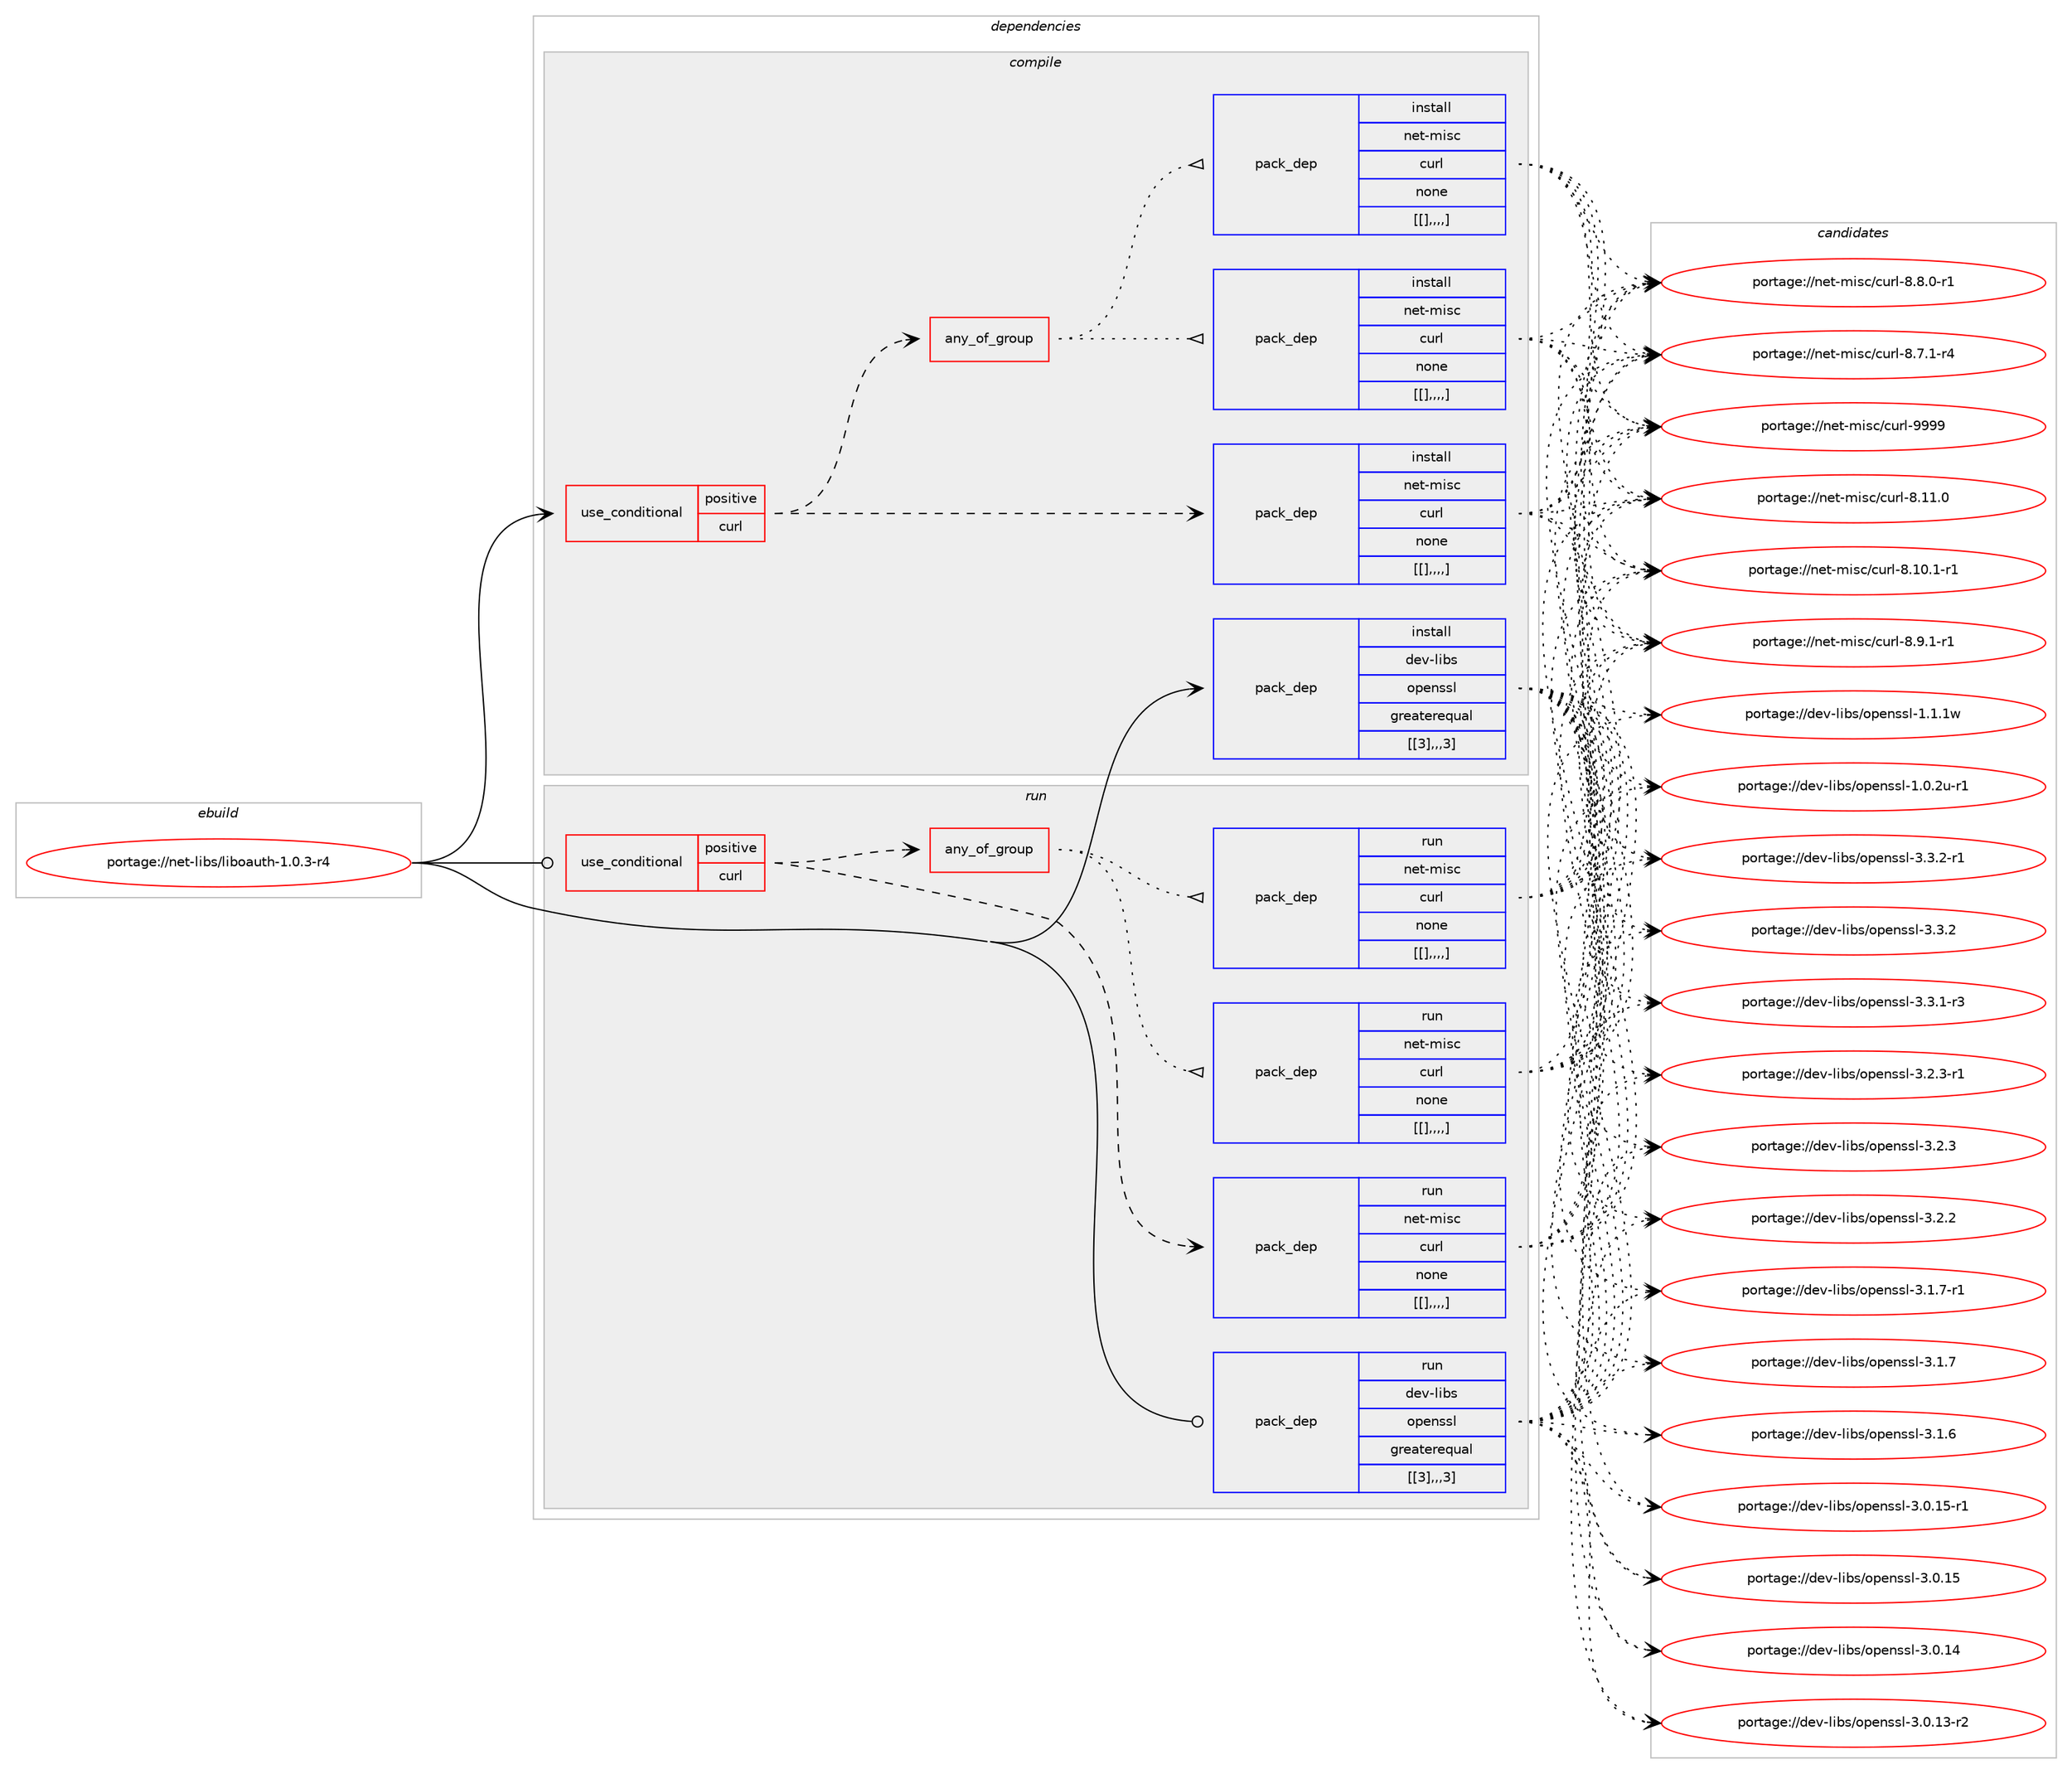 digraph prolog {

# *************
# Graph options
# *************

newrank=true;
concentrate=true;
compound=true;
graph [rankdir=LR,fontname=Helvetica,fontsize=10,ranksep=1.5];#, ranksep=2.5, nodesep=0.2];
edge  [arrowhead=vee];
node  [fontname=Helvetica,fontsize=10];

# **********
# The ebuild
# **********

subgraph cluster_leftcol {
color=gray;
label=<<i>ebuild</i>>;
id [label="portage://net-libs/liboauth-1.0.3-r4", color=red, width=4, href="../net-libs/liboauth-1.0.3-r4.svg"];
}

# ****************
# The dependencies
# ****************

subgraph cluster_midcol {
color=gray;
label=<<i>dependencies</i>>;
subgraph cluster_compile {
fillcolor="#eeeeee";
style=filled;
label=<<i>compile</i>>;
subgraph cond6 {
dependency21 [label=<<TABLE BORDER="0" CELLBORDER="1" CELLSPACING="0" CELLPADDING="4"><TR><TD ROWSPAN="3" CELLPADDING="10">use_conditional</TD></TR><TR><TD>positive</TD></TR><TR><TD>curl</TD></TR></TABLE>>, shape=none, color=red];
subgraph pack15 {
dependency22 [label=<<TABLE BORDER="0" CELLBORDER="1" CELLSPACING="0" CELLPADDING="4" WIDTH="220"><TR><TD ROWSPAN="6" CELLPADDING="30">pack_dep</TD></TR><TR><TD WIDTH="110">install</TD></TR><TR><TD>net-misc</TD></TR><TR><TD>curl</TD></TR><TR><TD>none</TD></TR><TR><TD>[[],,,,]</TD></TR></TABLE>>, shape=none, color=blue];
}
dependency21:e -> dependency22:w [weight=20,style="dashed",arrowhead="vee"];
subgraph any2 {
dependency70 [label=<<TABLE BORDER="0" CELLBORDER="1" CELLSPACING="0" CELLPADDING="4"><TR><TD CELLPADDING="10">any_of_group</TD></TR></TABLE>>, shape=none, color=red];subgraph pack77 {
dependency103 [label=<<TABLE BORDER="0" CELLBORDER="1" CELLSPACING="0" CELLPADDING="4" WIDTH="220"><TR><TD ROWSPAN="6" CELLPADDING="30">pack_dep</TD></TR><TR><TD WIDTH="110">install</TD></TR><TR><TD>net-misc</TD></TR><TR><TD>curl</TD></TR><TR><TD>none</TD></TR><TR><TD>[[],,,,]</TD></TR></TABLE>>, shape=none, color=blue];
}
dependency70:e -> dependency103:w [weight=20,style="dotted",arrowhead="oinv"];
subgraph pack86 {
dependency125 [label=<<TABLE BORDER="0" CELLBORDER="1" CELLSPACING="0" CELLPADDING="4" WIDTH="220"><TR><TD ROWSPAN="6" CELLPADDING="30">pack_dep</TD></TR><TR><TD WIDTH="110">install</TD></TR><TR><TD>net-misc</TD></TR><TR><TD>curl</TD></TR><TR><TD>none</TD></TR><TR><TD>[[],,,,]</TD></TR></TABLE>>, shape=none, color=blue];
}
dependency70:e -> dependency125:w [weight=20,style="dotted",arrowhead="oinv"];
}
dependency21:e -> dependency70:w [weight=20,style="dashed",arrowhead="vee"];
}
id:e -> dependency21:w [weight=20,style="solid",arrowhead="vee"];
subgraph pack112 {
dependency152 [label=<<TABLE BORDER="0" CELLBORDER="1" CELLSPACING="0" CELLPADDING="4" WIDTH="220"><TR><TD ROWSPAN="6" CELLPADDING="30">pack_dep</TD></TR><TR><TD WIDTH="110">install</TD></TR><TR><TD>dev-libs</TD></TR><TR><TD>openssl</TD></TR><TR><TD>greaterequal</TD></TR><TR><TD>[[3],,,3]</TD></TR></TABLE>>, shape=none, color=blue];
}
id:e -> dependency152:w [weight=20,style="solid",arrowhead="vee"];
}
subgraph cluster_compileandrun {
fillcolor="#eeeeee";
style=filled;
label=<<i>compile and run</i>>;
}
subgraph cluster_run {
fillcolor="#eeeeee";
style=filled;
label=<<i>run</i>>;
subgraph cond41 {
dependency166 [label=<<TABLE BORDER="0" CELLBORDER="1" CELLSPACING="0" CELLPADDING="4"><TR><TD ROWSPAN="3" CELLPADDING="10">use_conditional</TD></TR><TR><TD>positive</TD></TR><TR><TD>curl</TD></TR></TABLE>>, shape=none, color=red];
subgraph pack140 {
dependency185 [label=<<TABLE BORDER="0" CELLBORDER="1" CELLSPACING="0" CELLPADDING="4" WIDTH="220"><TR><TD ROWSPAN="6" CELLPADDING="30">pack_dep</TD></TR><TR><TD WIDTH="110">run</TD></TR><TR><TD>net-misc</TD></TR><TR><TD>curl</TD></TR><TR><TD>none</TD></TR><TR><TD>[[],,,,]</TD></TR></TABLE>>, shape=none, color=blue];
}
dependency166:e -> dependency185:w [weight=20,style="dashed",arrowhead="vee"];
subgraph any3 {
dependency205 [label=<<TABLE BORDER="0" CELLBORDER="1" CELLSPACING="0" CELLPADDING="4"><TR><TD CELLPADDING="10">any_of_group</TD></TR></TABLE>>, shape=none, color=red];subgraph pack169 {
dependency223 [label=<<TABLE BORDER="0" CELLBORDER="1" CELLSPACING="0" CELLPADDING="4" WIDTH="220"><TR><TD ROWSPAN="6" CELLPADDING="30">pack_dep</TD></TR><TR><TD WIDTH="110">run</TD></TR><TR><TD>net-misc</TD></TR><TR><TD>curl</TD></TR><TR><TD>none</TD></TR><TR><TD>[[],,,,]</TD></TR></TABLE>>, shape=none, color=blue];
}
dependency205:e -> dependency223:w [weight=20,style="dotted",arrowhead="oinv"];
subgraph pack185 {
dependency253 [label=<<TABLE BORDER="0" CELLBORDER="1" CELLSPACING="0" CELLPADDING="4" WIDTH="220"><TR><TD ROWSPAN="6" CELLPADDING="30">pack_dep</TD></TR><TR><TD WIDTH="110">run</TD></TR><TR><TD>net-misc</TD></TR><TR><TD>curl</TD></TR><TR><TD>none</TD></TR><TR><TD>[[],,,,]</TD></TR></TABLE>>, shape=none, color=blue];
}
dependency205:e -> dependency253:w [weight=20,style="dotted",arrowhead="oinv"];
}
dependency166:e -> dependency205:w [weight=20,style="dashed",arrowhead="vee"];
}
id:e -> dependency166:w [weight=20,style="solid",arrowhead="odot"];
subgraph pack200 {
dependency262 [label=<<TABLE BORDER="0" CELLBORDER="1" CELLSPACING="0" CELLPADDING="4" WIDTH="220"><TR><TD ROWSPAN="6" CELLPADDING="30">pack_dep</TD></TR><TR><TD WIDTH="110">run</TD></TR><TR><TD>dev-libs</TD></TR><TR><TD>openssl</TD></TR><TR><TD>greaterequal</TD></TR><TR><TD>[[3],,,3]</TD></TR></TABLE>>, shape=none, color=blue];
}
id:e -> dependency262:w [weight=20,style="solid",arrowhead="odot"];
}
}

# **************
# The candidates
# **************

subgraph cluster_choices {
rank=same;
color=gray;
label=<<i>candidates</i>>;

subgraph choice104 {
color=black;
nodesep=1;
choice110101116451091051159947991171141084557575757 [label="portage://net-misc/curl-9999", color=red, width=4,href="../net-misc/curl-9999.svg"];
choice1101011164510910511599479911711410845564649494648 [label="portage://net-misc/curl-8.11.0", color=red, width=4,href="../net-misc/curl-8.11.0.svg"];
choice11010111645109105115994799117114108455646494846494511449 [label="portage://net-misc/curl-8.10.1-r1", color=red, width=4,href="../net-misc/curl-8.10.1-r1.svg"];
choice110101116451091051159947991171141084556465746494511449 [label="portage://net-misc/curl-8.9.1-r1", color=red, width=4,href="../net-misc/curl-8.9.1-r1.svg"];
choice110101116451091051159947991171141084556465646484511449 [label="portage://net-misc/curl-8.8.0-r1", color=red, width=4,href="../net-misc/curl-8.8.0-r1.svg"];
choice110101116451091051159947991171141084556465546494511452 [label="portage://net-misc/curl-8.7.1-r4", color=red, width=4,href="../net-misc/curl-8.7.1-r4.svg"];
dependency22:e -> choice110101116451091051159947991171141084557575757:w [style=dotted,weight="100"];
dependency22:e -> choice1101011164510910511599479911711410845564649494648:w [style=dotted,weight="100"];
dependency22:e -> choice11010111645109105115994799117114108455646494846494511449:w [style=dotted,weight="100"];
dependency22:e -> choice110101116451091051159947991171141084556465746494511449:w [style=dotted,weight="100"];
dependency22:e -> choice110101116451091051159947991171141084556465646484511449:w [style=dotted,weight="100"];
dependency22:e -> choice110101116451091051159947991171141084556465546494511452:w [style=dotted,weight="100"];
}
subgraph choice111 {
color=black;
nodesep=1;
choice110101116451091051159947991171141084557575757 [label="portage://net-misc/curl-9999", color=red, width=4,href="../net-misc/curl-9999.svg"];
choice1101011164510910511599479911711410845564649494648 [label="portage://net-misc/curl-8.11.0", color=red, width=4,href="../net-misc/curl-8.11.0.svg"];
choice11010111645109105115994799117114108455646494846494511449 [label="portage://net-misc/curl-8.10.1-r1", color=red, width=4,href="../net-misc/curl-8.10.1-r1.svg"];
choice110101116451091051159947991171141084556465746494511449 [label="portage://net-misc/curl-8.9.1-r1", color=red, width=4,href="../net-misc/curl-8.9.1-r1.svg"];
choice110101116451091051159947991171141084556465646484511449 [label="portage://net-misc/curl-8.8.0-r1", color=red, width=4,href="../net-misc/curl-8.8.0-r1.svg"];
choice110101116451091051159947991171141084556465546494511452 [label="portage://net-misc/curl-8.7.1-r4", color=red, width=4,href="../net-misc/curl-8.7.1-r4.svg"];
dependency103:e -> choice110101116451091051159947991171141084557575757:w [style=dotted,weight="100"];
dependency103:e -> choice1101011164510910511599479911711410845564649494648:w [style=dotted,weight="100"];
dependency103:e -> choice11010111645109105115994799117114108455646494846494511449:w [style=dotted,weight="100"];
dependency103:e -> choice110101116451091051159947991171141084556465746494511449:w [style=dotted,weight="100"];
dependency103:e -> choice110101116451091051159947991171141084556465646484511449:w [style=dotted,weight="100"];
dependency103:e -> choice110101116451091051159947991171141084556465546494511452:w [style=dotted,weight="100"];
}
subgraph choice121 {
color=black;
nodesep=1;
choice110101116451091051159947991171141084557575757 [label="portage://net-misc/curl-9999", color=red, width=4,href="../net-misc/curl-9999.svg"];
choice1101011164510910511599479911711410845564649494648 [label="portage://net-misc/curl-8.11.0", color=red, width=4,href="../net-misc/curl-8.11.0.svg"];
choice11010111645109105115994799117114108455646494846494511449 [label="portage://net-misc/curl-8.10.1-r1", color=red, width=4,href="../net-misc/curl-8.10.1-r1.svg"];
choice110101116451091051159947991171141084556465746494511449 [label="portage://net-misc/curl-8.9.1-r1", color=red, width=4,href="../net-misc/curl-8.9.1-r1.svg"];
choice110101116451091051159947991171141084556465646484511449 [label="portage://net-misc/curl-8.8.0-r1", color=red, width=4,href="../net-misc/curl-8.8.0-r1.svg"];
choice110101116451091051159947991171141084556465546494511452 [label="portage://net-misc/curl-8.7.1-r4", color=red, width=4,href="../net-misc/curl-8.7.1-r4.svg"];
dependency125:e -> choice110101116451091051159947991171141084557575757:w [style=dotted,weight="100"];
dependency125:e -> choice1101011164510910511599479911711410845564649494648:w [style=dotted,weight="100"];
dependency125:e -> choice11010111645109105115994799117114108455646494846494511449:w [style=dotted,weight="100"];
dependency125:e -> choice110101116451091051159947991171141084556465746494511449:w [style=dotted,weight="100"];
dependency125:e -> choice110101116451091051159947991171141084556465646484511449:w [style=dotted,weight="100"];
dependency125:e -> choice110101116451091051159947991171141084556465546494511452:w [style=dotted,weight="100"];
}
subgraph choice127 {
color=black;
nodesep=1;
choice1001011184510810598115471111121011101151151084551465146504511449 [label="portage://dev-libs/openssl-3.3.2-r1", color=red, width=4,href="../dev-libs/openssl-3.3.2-r1.svg"];
choice100101118451081059811547111112101110115115108455146514650 [label="portage://dev-libs/openssl-3.3.2", color=red, width=4,href="../dev-libs/openssl-3.3.2.svg"];
choice1001011184510810598115471111121011101151151084551465146494511451 [label="portage://dev-libs/openssl-3.3.1-r3", color=red, width=4,href="../dev-libs/openssl-3.3.1-r3.svg"];
choice1001011184510810598115471111121011101151151084551465046514511449 [label="portage://dev-libs/openssl-3.2.3-r1", color=red, width=4,href="../dev-libs/openssl-3.2.3-r1.svg"];
choice100101118451081059811547111112101110115115108455146504651 [label="portage://dev-libs/openssl-3.2.3", color=red, width=4,href="../dev-libs/openssl-3.2.3.svg"];
choice100101118451081059811547111112101110115115108455146504650 [label="portage://dev-libs/openssl-3.2.2", color=red, width=4,href="../dev-libs/openssl-3.2.2.svg"];
choice1001011184510810598115471111121011101151151084551464946554511449 [label="portage://dev-libs/openssl-3.1.7-r1", color=red, width=4,href="../dev-libs/openssl-3.1.7-r1.svg"];
choice100101118451081059811547111112101110115115108455146494655 [label="portage://dev-libs/openssl-3.1.7", color=red, width=4,href="../dev-libs/openssl-3.1.7.svg"];
choice100101118451081059811547111112101110115115108455146494654 [label="portage://dev-libs/openssl-3.1.6", color=red, width=4,href="../dev-libs/openssl-3.1.6.svg"];
choice100101118451081059811547111112101110115115108455146484649534511449 [label="portage://dev-libs/openssl-3.0.15-r1", color=red, width=4,href="../dev-libs/openssl-3.0.15-r1.svg"];
choice10010111845108105981154711111210111011511510845514648464953 [label="portage://dev-libs/openssl-3.0.15", color=red, width=4,href="../dev-libs/openssl-3.0.15.svg"];
choice10010111845108105981154711111210111011511510845514648464952 [label="portage://dev-libs/openssl-3.0.14", color=red, width=4,href="../dev-libs/openssl-3.0.14.svg"];
choice100101118451081059811547111112101110115115108455146484649514511450 [label="portage://dev-libs/openssl-3.0.13-r2", color=red, width=4,href="../dev-libs/openssl-3.0.13-r2.svg"];
choice100101118451081059811547111112101110115115108454946494649119 [label="portage://dev-libs/openssl-1.1.1w", color=red, width=4,href="../dev-libs/openssl-1.1.1w.svg"];
choice1001011184510810598115471111121011101151151084549464846501174511449 [label="portage://dev-libs/openssl-1.0.2u-r1", color=red, width=4,href="../dev-libs/openssl-1.0.2u-r1.svg"];
dependency152:e -> choice1001011184510810598115471111121011101151151084551465146504511449:w [style=dotted,weight="100"];
dependency152:e -> choice100101118451081059811547111112101110115115108455146514650:w [style=dotted,weight="100"];
dependency152:e -> choice1001011184510810598115471111121011101151151084551465146494511451:w [style=dotted,weight="100"];
dependency152:e -> choice1001011184510810598115471111121011101151151084551465046514511449:w [style=dotted,weight="100"];
dependency152:e -> choice100101118451081059811547111112101110115115108455146504651:w [style=dotted,weight="100"];
dependency152:e -> choice100101118451081059811547111112101110115115108455146504650:w [style=dotted,weight="100"];
dependency152:e -> choice1001011184510810598115471111121011101151151084551464946554511449:w [style=dotted,weight="100"];
dependency152:e -> choice100101118451081059811547111112101110115115108455146494655:w [style=dotted,weight="100"];
dependency152:e -> choice100101118451081059811547111112101110115115108455146494654:w [style=dotted,weight="100"];
dependency152:e -> choice100101118451081059811547111112101110115115108455146484649534511449:w [style=dotted,weight="100"];
dependency152:e -> choice10010111845108105981154711111210111011511510845514648464953:w [style=dotted,weight="100"];
dependency152:e -> choice10010111845108105981154711111210111011511510845514648464952:w [style=dotted,weight="100"];
dependency152:e -> choice100101118451081059811547111112101110115115108455146484649514511450:w [style=dotted,weight="100"];
dependency152:e -> choice100101118451081059811547111112101110115115108454946494649119:w [style=dotted,weight="100"];
dependency152:e -> choice1001011184510810598115471111121011101151151084549464846501174511449:w [style=dotted,weight="100"];
}
subgraph choice144 {
color=black;
nodesep=1;
choice110101116451091051159947991171141084557575757 [label="portage://net-misc/curl-9999", color=red, width=4,href="../net-misc/curl-9999.svg"];
choice1101011164510910511599479911711410845564649494648 [label="portage://net-misc/curl-8.11.0", color=red, width=4,href="../net-misc/curl-8.11.0.svg"];
choice11010111645109105115994799117114108455646494846494511449 [label="portage://net-misc/curl-8.10.1-r1", color=red, width=4,href="../net-misc/curl-8.10.1-r1.svg"];
choice110101116451091051159947991171141084556465746494511449 [label="portage://net-misc/curl-8.9.1-r1", color=red, width=4,href="../net-misc/curl-8.9.1-r1.svg"];
choice110101116451091051159947991171141084556465646484511449 [label="portage://net-misc/curl-8.8.0-r1", color=red, width=4,href="../net-misc/curl-8.8.0-r1.svg"];
choice110101116451091051159947991171141084556465546494511452 [label="portage://net-misc/curl-8.7.1-r4", color=red, width=4,href="../net-misc/curl-8.7.1-r4.svg"];
dependency185:e -> choice110101116451091051159947991171141084557575757:w [style=dotted,weight="100"];
dependency185:e -> choice1101011164510910511599479911711410845564649494648:w [style=dotted,weight="100"];
dependency185:e -> choice11010111645109105115994799117114108455646494846494511449:w [style=dotted,weight="100"];
dependency185:e -> choice110101116451091051159947991171141084556465746494511449:w [style=dotted,weight="100"];
dependency185:e -> choice110101116451091051159947991171141084556465646484511449:w [style=dotted,weight="100"];
dependency185:e -> choice110101116451091051159947991171141084556465546494511452:w [style=dotted,weight="100"];
}
subgraph choice154 {
color=black;
nodesep=1;
choice110101116451091051159947991171141084557575757 [label="portage://net-misc/curl-9999", color=red, width=4,href="../net-misc/curl-9999.svg"];
choice1101011164510910511599479911711410845564649494648 [label="portage://net-misc/curl-8.11.0", color=red, width=4,href="../net-misc/curl-8.11.0.svg"];
choice11010111645109105115994799117114108455646494846494511449 [label="portage://net-misc/curl-8.10.1-r1", color=red, width=4,href="../net-misc/curl-8.10.1-r1.svg"];
choice110101116451091051159947991171141084556465746494511449 [label="portage://net-misc/curl-8.9.1-r1", color=red, width=4,href="../net-misc/curl-8.9.1-r1.svg"];
choice110101116451091051159947991171141084556465646484511449 [label="portage://net-misc/curl-8.8.0-r1", color=red, width=4,href="../net-misc/curl-8.8.0-r1.svg"];
choice110101116451091051159947991171141084556465546494511452 [label="portage://net-misc/curl-8.7.1-r4", color=red, width=4,href="../net-misc/curl-8.7.1-r4.svg"];
dependency223:e -> choice110101116451091051159947991171141084557575757:w [style=dotted,weight="100"];
dependency223:e -> choice1101011164510910511599479911711410845564649494648:w [style=dotted,weight="100"];
dependency223:e -> choice11010111645109105115994799117114108455646494846494511449:w [style=dotted,weight="100"];
dependency223:e -> choice110101116451091051159947991171141084556465746494511449:w [style=dotted,weight="100"];
dependency223:e -> choice110101116451091051159947991171141084556465646484511449:w [style=dotted,weight="100"];
dependency223:e -> choice110101116451091051159947991171141084556465546494511452:w [style=dotted,weight="100"];
}
subgraph choice161 {
color=black;
nodesep=1;
choice110101116451091051159947991171141084557575757 [label="portage://net-misc/curl-9999", color=red, width=4,href="../net-misc/curl-9999.svg"];
choice1101011164510910511599479911711410845564649494648 [label="portage://net-misc/curl-8.11.0", color=red, width=4,href="../net-misc/curl-8.11.0.svg"];
choice11010111645109105115994799117114108455646494846494511449 [label="portage://net-misc/curl-8.10.1-r1", color=red, width=4,href="../net-misc/curl-8.10.1-r1.svg"];
choice110101116451091051159947991171141084556465746494511449 [label="portage://net-misc/curl-8.9.1-r1", color=red, width=4,href="../net-misc/curl-8.9.1-r1.svg"];
choice110101116451091051159947991171141084556465646484511449 [label="portage://net-misc/curl-8.8.0-r1", color=red, width=4,href="../net-misc/curl-8.8.0-r1.svg"];
choice110101116451091051159947991171141084556465546494511452 [label="portage://net-misc/curl-8.7.1-r4", color=red, width=4,href="../net-misc/curl-8.7.1-r4.svg"];
dependency253:e -> choice110101116451091051159947991171141084557575757:w [style=dotted,weight="100"];
dependency253:e -> choice1101011164510910511599479911711410845564649494648:w [style=dotted,weight="100"];
dependency253:e -> choice11010111645109105115994799117114108455646494846494511449:w [style=dotted,weight="100"];
dependency253:e -> choice110101116451091051159947991171141084556465746494511449:w [style=dotted,weight="100"];
dependency253:e -> choice110101116451091051159947991171141084556465646484511449:w [style=dotted,weight="100"];
dependency253:e -> choice110101116451091051159947991171141084556465546494511452:w [style=dotted,weight="100"];
}
subgraph choice167 {
color=black;
nodesep=1;
choice1001011184510810598115471111121011101151151084551465146504511449 [label="portage://dev-libs/openssl-3.3.2-r1", color=red, width=4,href="../dev-libs/openssl-3.3.2-r1.svg"];
choice100101118451081059811547111112101110115115108455146514650 [label="portage://dev-libs/openssl-3.3.2", color=red, width=4,href="../dev-libs/openssl-3.3.2.svg"];
choice1001011184510810598115471111121011101151151084551465146494511451 [label="portage://dev-libs/openssl-3.3.1-r3", color=red, width=4,href="../dev-libs/openssl-3.3.1-r3.svg"];
choice1001011184510810598115471111121011101151151084551465046514511449 [label="portage://dev-libs/openssl-3.2.3-r1", color=red, width=4,href="../dev-libs/openssl-3.2.3-r1.svg"];
choice100101118451081059811547111112101110115115108455146504651 [label="portage://dev-libs/openssl-3.2.3", color=red, width=4,href="../dev-libs/openssl-3.2.3.svg"];
choice100101118451081059811547111112101110115115108455146504650 [label="portage://dev-libs/openssl-3.2.2", color=red, width=4,href="../dev-libs/openssl-3.2.2.svg"];
choice1001011184510810598115471111121011101151151084551464946554511449 [label="portage://dev-libs/openssl-3.1.7-r1", color=red, width=4,href="../dev-libs/openssl-3.1.7-r1.svg"];
choice100101118451081059811547111112101110115115108455146494655 [label="portage://dev-libs/openssl-3.1.7", color=red, width=4,href="../dev-libs/openssl-3.1.7.svg"];
choice100101118451081059811547111112101110115115108455146494654 [label="portage://dev-libs/openssl-3.1.6", color=red, width=4,href="../dev-libs/openssl-3.1.6.svg"];
choice100101118451081059811547111112101110115115108455146484649534511449 [label="portage://dev-libs/openssl-3.0.15-r1", color=red, width=4,href="../dev-libs/openssl-3.0.15-r1.svg"];
choice10010111845108105981154711111210111011511510845514648464953 [label="portage://dev-libs/openssl-3.0.15", color=red, width=4,href="../dev-libs/openssl-3.0.15.svg"];
choice10010111845108105981154711111210111011511510845514648464952 [label="portage://dev-libs/openssl-3.0.14", color=red, width=4,href="../dev-libs/openssl-3.0.14.svg"];
choice100101118451081059811547111112101110115115108455146484649514511450 [label="portage://dev-libs/openssl-3.0.13-r2", color=red, width=4,href="../dev-libs/openssl-3.0.13-r2.svg"];
choice100101118451081059811547111112101110115115108454946494649119 [label="portage://dev-libs/openssl-1.1.1w", color=red, width=4,href="../dev-libs/openssl-1.1.1w.svg"];
choice1001011184510810598115471111121011101151151084549464846501174511449 [label="portage://dev-libs/openssl-1.0.2u-r1", color=red, width=4,href="../dev-libs/openssl-1.0.2u-r1.svg"];
dependency262:e -> choice1001011184510810598115471111121011101151151084551465146504511449:w [style=dotted,weight="100"];
dependency262:e -> choice100101118451081059811547111112101110115115108455146514650:w [style=dotted,weight="100"];
dependency262:e -> choice1001011184510810598115471111121011101151151084551465146494511451:w [style=dotted,weight="100"];
dependency262:e -> choice1001011184510810598115471111121011101151151084551465046514511449:w [style=dotted,weight="100"];
dependency262:e -> choice100101118451081059811547111112101110115115108455146504651:w [style=dotted,weight="100"];
dependency262:e -> choice100101118451081059811547111112101110115115108455146504650:w [style=dotted,weight="100"];
dependency262:e -> choice1001011184510810598115471111121011101151151084551464946554511449:w [style=dotted,weight="100"];
dependency262:e -> choice100101118451081059811547111112101110115115108455146494655:w [style=dotted,weight="100"];
dependency262:e -> choice100101118451081059811547111112101110115115108455146494654:w [style=dotted,weight="100"];
dependency262:e -> choice100101118451081059811547111112101110115115108455146484649534511449:w [style=dotted,weight="100"];
dependency262:e -> choice10010111845108105981154711111210111011511510845514648464953:w [style=dotted,weight="100"];
dependency262:e -> choice10010111845108105981154711111210111011511510845514648464952:w [style=dotted,weight="100"];
dependency262:e -> choice100101118451081059811547111112101110115115108455146484649514511450:w [style=dotted,weight="100"];
dependency262:e -> choice100101118451081059811547111112101110115115108454946494649119:w [style=dotted,weight="100"];
dependency262:e -> choice1001011184510810598115471111121011101151151084549464846501174511449:w [style=dotted,weight="100"];
}
}

}
